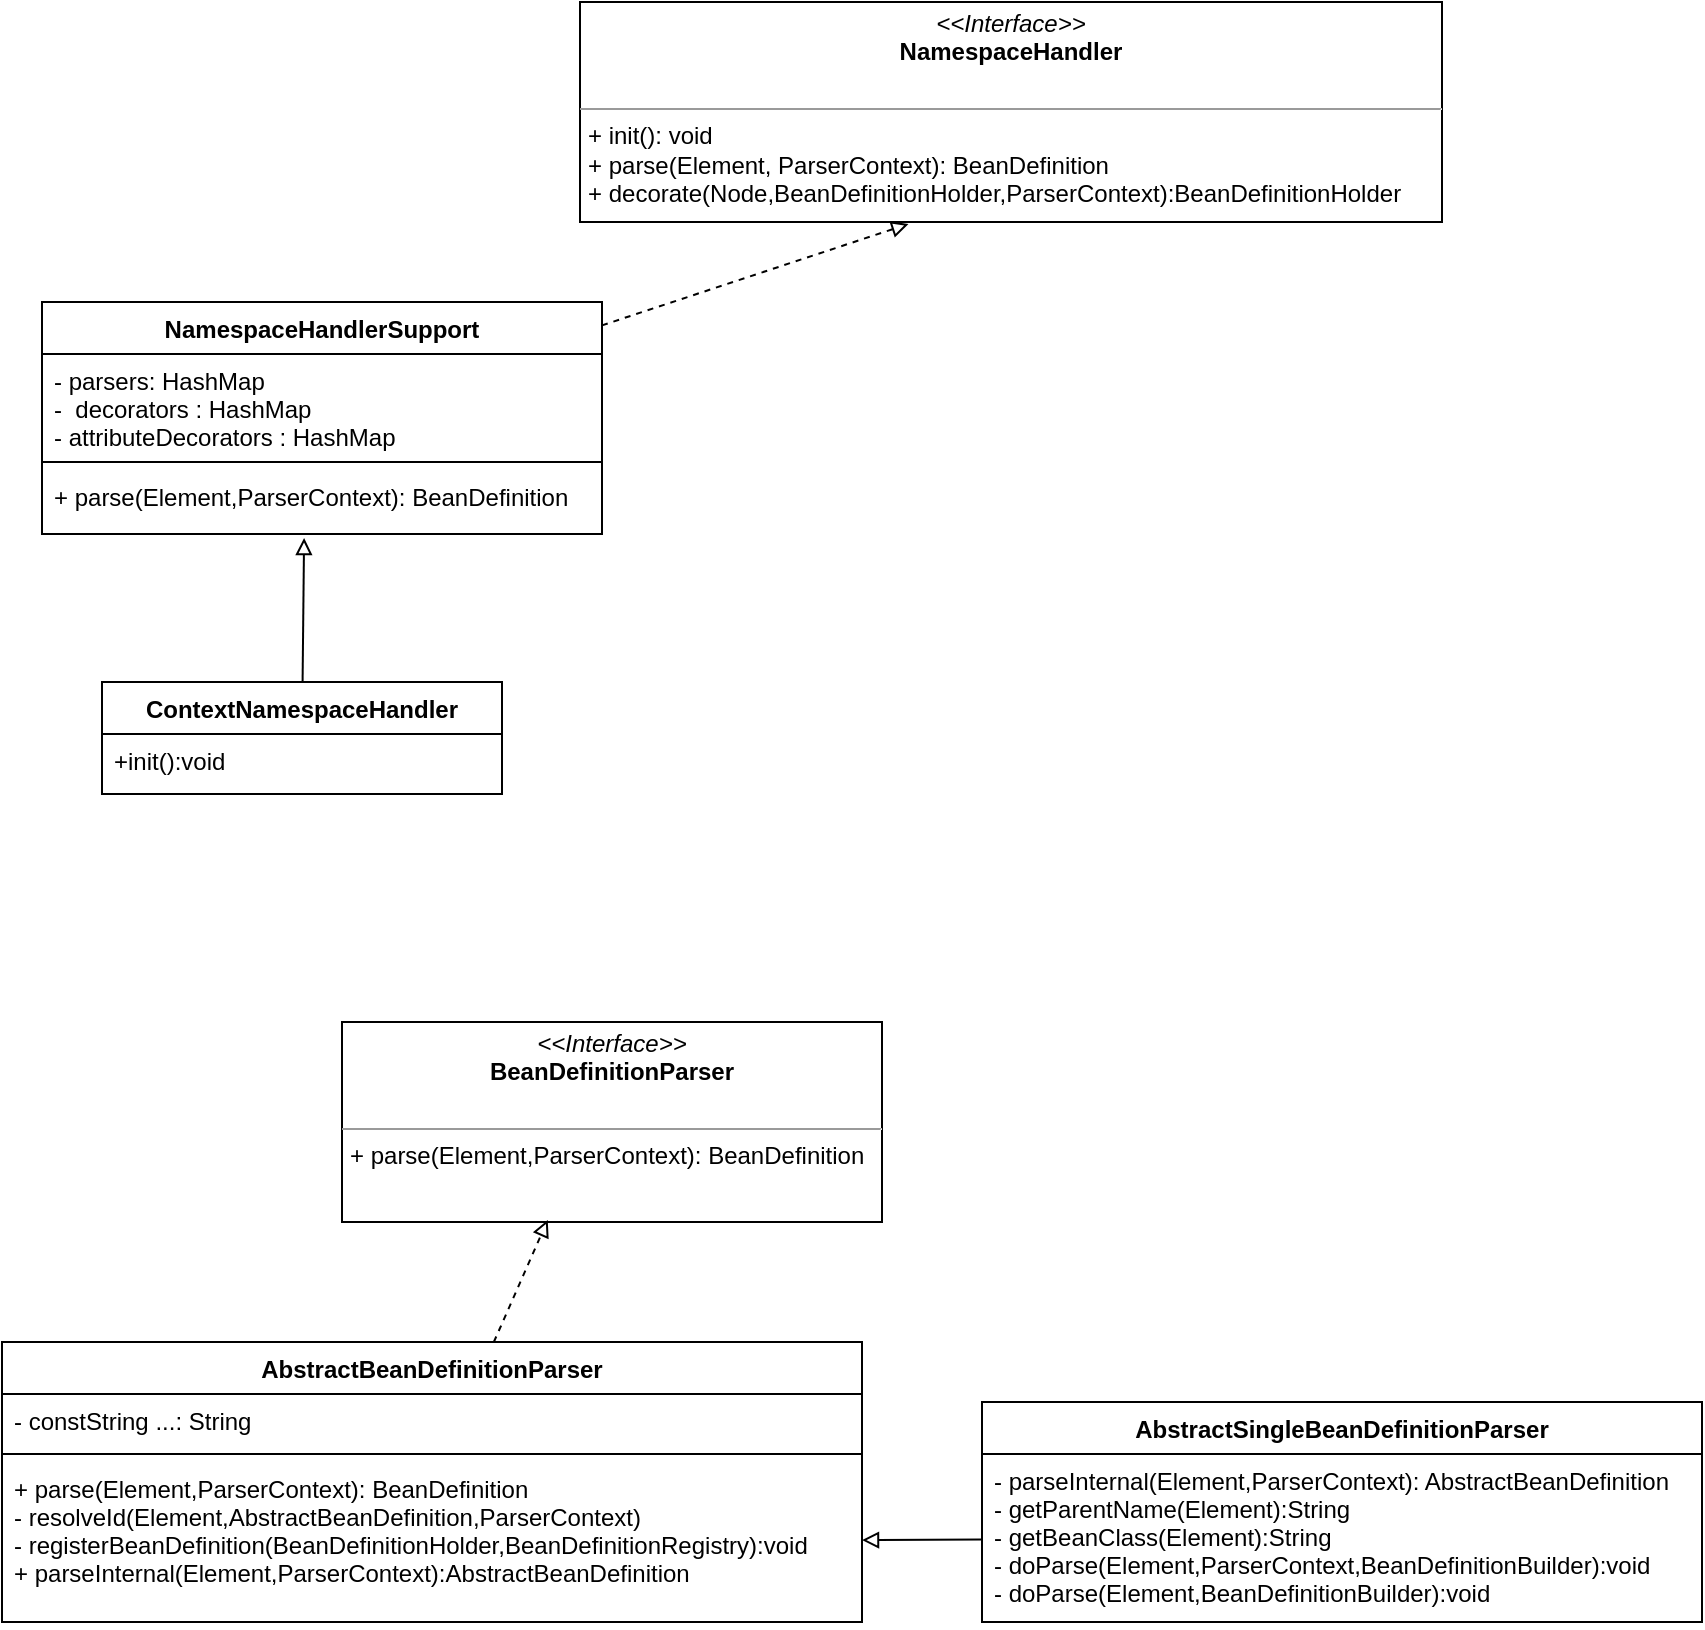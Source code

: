 <mxfile version="13.9.2" type="github"><diagram id="C5RBs43oDa-KdzZeNtuy" name="Page-1"><mxGraphModel dx="852" dy="404" grid="1" gridSize="10" guides="1" tooltips="1" connect="1" arrows="1" fold="1" page="1" pageScale="1" pageWidth="827" pageHeight="1169" math="0" shadow="0"><root><mxCell id="WIyWlLk6GJQsqaUBKTNV-0"/><mxCell id="WIyWlLk6GJQsqaUBKTNV-1" parent="WIyWlLk6GJQsqaUBKTNV-0"/><mxCell id="ckRirgDe8WmQ6R_1A1b7-1" value="&lt;p style=&quot;margin: 0px ; margin-top: 4px ; text-align: center&quot;&gt;&lt;i&gt;&amp;lt;&amp;lt;Interface&amp;gt;&amp;gt;&lt;/i&gt;&lt;br&gt;&lt;b&gt;NamespaceHandler&lt;/b&gt;&lt;br&gt;&lt;/p&gt;&lt;p style=&quot;margin: 0px ; margin-left: 4px&quot;&gt;&lt;br&gt;&lt;/p&gt;&lt;hr size=&quot;1&quot;&gt;&lt;p style=&quot;margin: 0px ; margin-left: 4px&quot;&gt;+ init(): void&lt;br&gt;+ parse(Element, ParserContext): BeanDefinition&lt;/p&gt;&lt;p style=&quot;margin: 0px ; margin-left: 4px&quot;&gt;+ decorate(Node,BeanDefinitionHolder,ParserContext):BeanDefinitionHolder&lt;/p&gt;" style="verticalAlign=top;align=left;overflow=fill;fontSize=12;fontFamily=Helvetica;html=1;" parent="WIyWlLk6GJQsqaUBKTNV-1" vertex="1"><mxGeometry x="319" y="50" width="431" height="110" as="geometry"/></mxCell><mxCell id="ckRirgDe8WmQ6R_1A1b7-6" style="rounded=0;orthogonalLoop=1;jettySize=auto;html=1;entryX=0.381;entryY=1.009;entryDx=0;entryDy=0;entryPerimeter=0;dashed=1;endArrow=block;endFill=0;" parent="WIyWlLk6GJQsqaUBKTNV-1" source="ckRirgDe8WmQ6R_1A1b7-2" target="ckRirgDe8WmQ6R_1A1b7-1" edge="1"><mxGeometry relative="1" as="geometry"/></mxCell><mxCell id="ckRirgDe8WmQ6R_1A1b7-2" value="NamespaceHandlerSupport" style="swimlane;fontStyle=1;align=center;verticalAlign=top;childLayout=stackLayout;horizontal=1;startSize=26;horizontalStack=0;resizeParent=1;resizeParentMax=0;resizeLast=0;collapsible=1;marginBottom=0;" parent="WIyWlLk6GJQsqaUBKTNV-1" vertex="1"><mxGeometry x="50" y="200" width="280" height="116" as="geometry"/></mxCell><mxCell id="ckRirgDe8WmQ6R_1A1b7-3" value="- parsers: HashMap&#10;-  decorators : HashMap&#10;- attributeDecorators : HashMap" style="text;strokeColor=none;fillColor=none;align=left;verticalAlign=top;spacingLeft=4;spacingRight=4;overflow=hidden;rotatable=0;points=[[0,0.5],[1,0.5]];portConstraint=eastwest;" parent="ckRirgDe8WmQ6R_1A1b7-2" vertex="1"><mxGeometry y="26" width="280" height="50" as="geometry"/></mxCell><mxCell id="ckRirgDe8WmQ6R_1A1b7-4" value="" style="line;strokeWidth=1;fillColor=none;align=left;verticalAlign=middle;spacingTop=-1;spacingLeft=3;spacingRight=3;rotatable=0;labelPosition=right;points=[];portConstraint=eastwest;" parent="ckRirgDe8WmQ6R_1A1b7-2" vertex="1"><mxGeometry y="76" width="280" height="8" as="geometry"/></mxCell><mxCell id="ckRirgDe8WmQ6R_1A1b7-5" value="+ parse(Element,ParserContext): BeanDefinition" style="text;strokeColor=none;fillColor=none;align=left;verticalAlign=top;spacingLeft=4;spacingRight=4;overflow=hidden;rotatable=0;points=[[0,0.5],[1,0.5]];portConstraint=eastwest;" parent="ckRirgDe8WmQ6R_1A1b7-2" vertex="1"><mxGeometry y="84" width="280" height="32" as="geometry"/></mxCell><mxCell id="ckRirgDe8WmQ6R_1A1b7-11" style="edgeStyle=none;rounded=0;orthogonalLoop=1;jettySize=auto;html=1;entryX=0.468;entryY=1.063;entryDx=0;entryDy=0;entryPerimeter=0;endArrow=block;endFill=0;" parent="WIyWlLk6GJQsqaUBKTNV-1" source="ckRirgDe8WmQ6R_1A1b7-7" target="ckRirgDe8WmQ6R_1A1b7-5" edge="1"><mxGeometry relative="1" as="geometry"/></mxCell><mxCell id="ckRirgDe8WmQ6R_1A1b7-7" value="ContextNamespaceHandler" style="swimlane;fontStyle=1;align=center;verticalAlign=top;childLayout=stackLayout;horizontal=1;startSize=26;horizontalStack=0;resizeParent=1;resizeParentMax=0;resizeLast=0;collapsible=1;marginBottom=0;" parent="WIyWlLk6GJQsqaUBKTNV-1" vertex="1"><mxGeometry x="80" y="390" width="200" height="56" as="geometry"/></mxCell><mxCell id="ckRirgDe8WmQ6R_1A1b7-10" value="+init():void" style="text;strokeColor=none;fillColor=none;align=left;verticalAlign=top;spacingLeft=4;spacingRight=4;overflow=hidden;rotatable=0;points=[[0,0.5],[1,0.5]];portConstraint=eastwest;" parent="ckRirgDe8WmQ6R_1A1b7-7" vertex="1"><mxGeometry y="26" width="200" height="30" as="geometry"/></mxCell><mxCell id="ckRirgDe8WmQ6R_1A1b7-13" value="&lt;p style=&quot;margin: 0px ; margin-top: 4px ; text-align: center&quot;&gt;&lt;i&gt;&amp;lt;&amp;lt;Interface&amp;gt;&amp;gt;&lt;/i&gt;&lt;br&gt;&lt;b&gt;BeanDefinitionParser&lt;/b&gt;&lt;br&gt;&lt;/p&gt;&lt;p style=&quot;margin: 0px ; margin-left: 4px&quot;&gt;&lt;br&gt;&lt;/p&gt;&lt;hr size=&quot;1&quot;&gt;&lt;p style=&quot;margin: 0px ; margin-left: 4px&quot;&gt;+ parse(Element,ParserContext):&amp;nbsp;BeanDefinition&lt;br&gt;&lt;/p&gt;" style="verticalAlign=top;align=left;overflow=fill;fontSize=12;fontFamily=Helvetica;html=1;" parent="WIyWlLk6GJQsqaUBKTNV-1" vertex="1"><mxGeometry x="200" y="560" width="270" height="100" as="geometry"/></mxCell><mxCell id="ckRirgDe8WmQ6R_1A1b7-18" style="edgeStyle=none;rounded=0;orthogonalLoop=1;jettySize=auto;html=1;entryX=0.381;entryY=0.99;entryDx=0;entryDy=0;entryPerimeter=0;endArrow=block;endFill=0;dashed=1;" parent="WIyWlLk6GJQsqaUBKTNV-1" source="ckRirgDe8WmQ6R_1A1b7-14" target="ckRirgDe8WmQ6R_1A1b7-13" edge="1"><mxGeometry relative="1" as="geometry"/></mxCell><mxCell id="ckRirgDe8WmQ6R_1A1b7-14" value="AbstractBeanDefinitionParser" style="swimlane;fontStyle=1;align=center;verticalAlign=top;childLayout=stackLayout;horizontal=1;startSize=26;horizontalStack=0;resizeParent=1;resizeParentMax=0;resizeLast=0;collapsible=1;marginBottom=0;" parent="WIyWlLk6GJQsqaUBKTNV-1" vertex="1"><mxGeometry x="30" y="720" width="430" height="140" as="geometry"/></mxCell><mxCell id="ckRirgDe8WmQ6R_1A1b7-15" value="- constString ...: String" style="text;strokeColor=none;fillColor=none;align=left;verticalAlign=top;spacingLeft=4;spacingRight=4;overflow=hidden;rotatable=0;points=[[0,0.5],[1,0.5]];portConstraint=eastwest;" parent="ckRirgDe8WmQ6R_1A1b7-14" vertex="1"><mxGeometry y="26" width="430" height="26" as="geometry"/></mxCell><mxCell id="ckRirgDe8WmQ6R_1A1b7-16" value="" style="line;strokeWidth=1;fillColor=none;align=left;verticalAlign=middle;spacingTop=-1;spacingLeft=3;spacingRight=3;rotatable=0;labelPosition=right;points=[];portConstraint=eastwest;" parent="ckRirgDe8WmQ6R_1A1b7-14" vertex="1"><mxGeometry y="52" width="430" height="8" as="geometry"/></mxCell><mxCell id="ckRirgDe8WmQ6R_1A1b7-17" value="+ parse(Element,ParserContext): BeanDefinition&#10;- resolveId(Element,AbstractBeanDefinition,ParserContext)&#10;- registerBeanDefinition(BeanDefinitionHolder,BeanDefinitionRegistry):void&#10;+ parseInternal(Element,ParserContext):AbstractBeanDefinition" style="text;strokeColor=none;fillColor=none;align=left;verticalAlign=top;spacingLeft=4;spacingRight=4;overflow=hidden;rotatable=0;points=[[0,0.5],[1,0.5]];portConstraint=eastwest;" parent="ckRirgDe8WmQ6R_1A1b7-14" vertex="1"><mxGeometry y="60" width="430" height="80" as="geometry"/></mxCell><mxCell id="ckRirgDe8WmQ6R_1A1b7-19" value="AbstractSingleBeanDefinitionParser" style="swimlane;fontStyle=1;align=center;verticalAlign=top;childLayout=stackLayout;horizontal=1;startSize=26;horizontalStack=0;resizeParent=1;resizeParentMax=0;resizeLast=0;collapsible=1;marginBottom=0;" parent="WIyWlLk6GJQsqaUBKTNV-1" vertex="1"><mxGeometry x="520" y="750" width="360" height="110" as="geometry"/></mxCell><mxCell id="ckRirgDe8WmQ6R_1A1b7-22" value="- parseInternal(Element,ParserContext): AbstractBeanDefinition&#10;- getParentName(Element):String&#10;- getBeanClass(Element):String&#10;- doParse(Element,ParserContext,BeanDefinitionBuilder):void&#10;- doParse(Element,BeanDefinitionBuilder):void" style="text;strokeColor=none;fillColor=none;align=left;verticalAlign=top;spacingLeft=4;spacingRight=4;overflow=hidden;rotatable=0;points=[[0,0.5],[1,0.5]];portConstraint=eastwest;" parent="ckRirgDe8WmQ6R_1A1b7-19" vertex="1"><mxGeometry y="26" width="360" height="84" as="geometry"/></mxCell><mxCell id="ckRirgDe8WmQ6R_1A1b7-24" style="edgeStyle=none;rounded=0;orthogonalLoop=1;jettySize=auto;html=1;endArrow=block;endFill=0;" parent="WIyWlLk6GJQsqaUBKTNV-1" source="ckRirgDe8WmQ6R_1A1b7-22" target="ckRirgDe8WmQ6R_1A1b7-17" edge="1"><mxGeometry relative="1" as="geometry"/></mxCell></root></mxGraphModel></diagram></mxfile>
